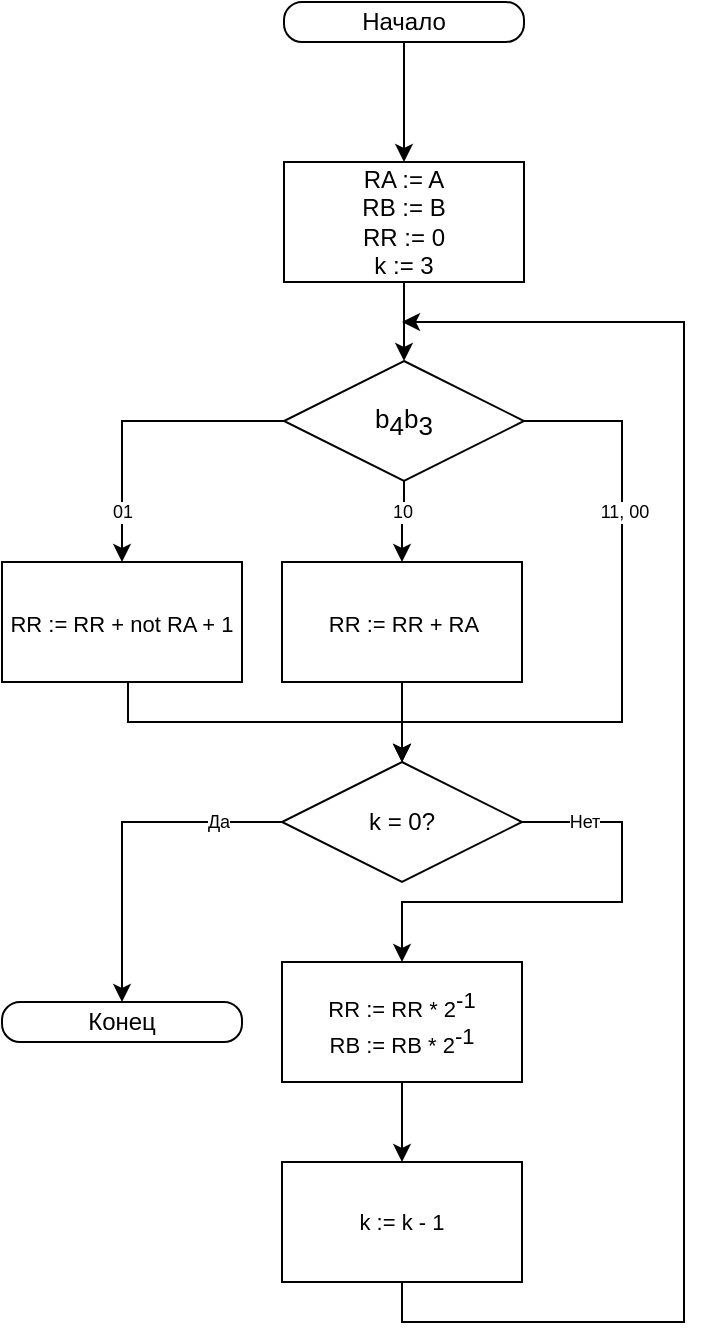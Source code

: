 <mxfile version="12.3.2" type="device" pages="1"><diagram id="0Xj9pG9Dc0gPdoxJF_FF" name="Page-1"><mxGraphModel dx="932" dy="612" grid="1" gridSize="10" guides="1" tooltips="1" connect="1" arrows="1" fold="1" page="1" pageScale="1" pageWidth="827" pageHeight="1169" math="0" shadow="0"><root><mxCell id="0"/><mxCell id="1" parent="0"/><mxCell id="bupIdLqpLs4JdiVI-WUw-27" style="edgeStyle=orthogonalEdgeStyle;rounded=0;orthogonalLoop=1;jettySize=auto;html=1;exitX=0;exitY=0.5;exitDx=0;exitDy=0;entryX=0.5;entryY=0;entryDx=0;entryDy=0;fontSize=9;" parent="1" source="bupIdLqpLs4JdiVI-WUw-26" target="bupIdLqpLs4JdiVI-WUw-9" edge="1"><mxGeometry relative="1" as="geometry"/></mxCell><mxCell id="bupIdLqpLs4JdiVI-WUw-47" value="Да" style="text;html=1;align=center;verticalAlign=middle;resizable=0;points=[];;labelBackgroundColor=#ffffff;fontSize=9;" parent="bupIdLqpLs4JdiVI-WUw-27" vertex="1" connectable="0"><mxGeometry x="-0.408" y="-1" relative="1" as="geometry"><mxPoint x="18.5" y="0.5" as="offset"/></mxGeometry></mxCell><mxCell id="bupIdLqpLs4JdiVI-WUw-28" style="edgeStyle=orthogonalEdgeStyle;rounded=0;orthogonalLoop=1;jettySize=auto;html=1;exitX=1;exitY=0.5;exitDx=0;exitDy=0;entryX=0.5;entryY=0;entryDx=0;entryDy=0;fontSize=9;" parent="1" source="bupIdLqpLs4JdiVI-WUw-26" target="bupIdLqpLs4JdiVI-WUw-8" edge="1"><mxGeometry relative="1" as="geometry"><Array as="points"><mxPoint x="529" y="500"/><mxPoint x="529" y="540"/><mxPoint x="419" y="540"/></Array></mxGeometry></mxCell><mxCell id="bupIdLqpLs4JdiVI-WUw-46" value="Нет" style="text;html=1;align=center;verticalAlign=middle;resizable=0;points=[];;labelBackgroundColor=#ffffff;fontSize=9;" parent="bupIdLqpLs4JdiVI-WUw-28" vertex="1" connectable="0"><mxGeometry x="-0.408" y="-1" relative="1" as="geometry"><mxPoint x="-18.5" y="-18" as="offset"/></mxGeometry></mxCell><mxCell id="bupIdLqpLs4JdiVI-WUw-26" value="" style="rhombus;whiteSpace=wrap;html=1;" parent="1" vertex="1"><mxGeometry x="359" y="470" width="120" height="60" as="geometry"/></mxCell><mxCell id="bupIdLqpLs4JdiVI-WUw-39" style="edgeStyle=orthogonalEdgeStyle;rounded=0;orthogonalLoop=1;jettySize=auto;html=1;exitX=0.5;exitY=1;exitDx=0;exitDy=0;entryX=0.5;entryY=0;entryDx=0;entryDy=0;fontSize=9;" parent="1" source="bupIdLqpLs4JdiVI-WUw-2" target="bupIdLqpLs4JdiVI-WUw-3" edge="1"><mxGeometry relative="1" as="geometry"/></mxCell><mxCell id="bupIdLqpLs4JdiVI-WUw-2" value="Начало" style="rounded=1;whiteSpace=wrap;html=1;imageHeight=24;arcSize=45;" parent="1" vertex="1"><mxGeometry x="360" y="90" width="120" height="20" as="geometry"/></mxCell><mxCell id="bupIdLqpLs4JdiVI-WUw-38" style="edgeStyle=orthogonalEdgeStyle;rounded=0;orthogonalLoop=1;jettySize=auto;html=1;exitX=0.5;exitY=1;exitDx=0;exitDy=0;fontSize=9;entryX=0.5;entryY=0;entryDx=0;entryDy=0;" parent="1" source="bupIdLqpLs4JdiVI-WUw-3" target="bupIdLqpLs4JdiVI-WUw-4" edge="1"><mxGeometry relative="1" as="geometry"><mxPoint x="420" y="250" as="targetPoint"/></mxGeometry></mxCell><mxCell id="bupIdLqpLs4JdiVI-WUw-3" value="" style="rounded=0;whiteSpace=wrap;html=1;" parent="1" vertex="1"><mxGeometry x="360" y="170" width="120" height="60" as="geometry"/></mxCell><mxCell id="bupIdLqpLs4JdiVI-WUw-33" style="edgeStyle=orthogonalEdgeStyle;rounded=0;orthogonalLoop=1;jettySize=auto;html=1;entryX=0.5;entryY=0;entryDx=0;entryDy=0;fontSize=9;" parent="1" source="bupIdLqpLs4JdiVI-WUw-4" target="bupIdLqpLs4JdiVI-WUw-5" edge="1"><mxGeometry relative="1" as="geometry"/></mxCell><mxCell id="bupIdLqpLs4JdiVI-WUw-43" value="01" style="text;html=1;align=center;verticalAlign=middle;resizable=0;points=[];;labelBackgroundColor=#ffffff;fontSize=9;" parent="bupIdLqpLs4JdiVI-WUw-33" vertex="1" connectable="0"><mxGeometry x="-0.253" relative="1" as="geometry"><mxPoint x="-24.5" y="45.5" as="offset"/></mxGeometry></mxCell><mxCell id="bupIdLqpLs4JdiVI-WUw-34" style="edgeStyle=orthogonalEdgeStyle;rounded=0;orthogonalLoop=1;jettySize=auto;html=1;exitX=0.5;exitY=1;exitDx=0;exitDy=0;entryX=0.5;entryY=0;entryDx=0;entryDy=0;fontSize=9;" parent="1" source="bupIdLqpLs4JdiVI-WUw-4" target="bupIdLqpLs4JdiVI-WUw-6" edge="1"><mxGeometry relative="1" as="geometry"/></mxCell><mxCell id="bupIdLqpLs4JdiVI-WUw-44" value="10" style="text;html=1;align=center;verticalAlign=middle;resizable=0;points=[];;labelBackgroundColor=#ffffff;fontSize=9;" parent="bupIdLqpLs4JdiVI-WUw-34" vertex="1" connectable="0"><mxGeometry x="0.08" y="1" relative="1" as="geometry"><mxPoint x="-1" y="-6" as="offset"/></mxGeometry></mxCell><mxCell id="bupIdLqpLs4JdiVI-WUw-36" style="edgeStyle=orthogonalEdgeStyle;rounded=0;orthogonalLoop=1;jettySize=auto;html=1;exitX=1;exitY=0.5;exitDx=0;exitDy=0;entryX=0.5;entryY=0;entryDx=0;entryDy=0;fontSize=9;" parent="1" source="bupIdLqpLs4JdiVI-WUw-4" target="bupIdLqpLs4JdiVI-WUw-26" edge="1"><mxGeometry relative="1" as="geometry"><Array as="points"><mxPoint x="529" y="300"/><mxPoint x="529" y="450"/><mxPoint x="419" y="450"/></Array></mxGeometry></mxCell><mxCell id="bupIdLqpLs4JdiVI-WUw-45" value="11, 00" style="text;html=1;align=center;verticalAlign=middle;resizable=0;points=[];;labelBackgroundColor=#ffffff;fontSize=9;" parent="bupIdLqpLs4JdiVI-WUw-36" vertex="1" connectable="0"><mxGeometry x="-0.404" y="-45" relative="1" as="geometry"><mxPoint x="45.5" y="-3.5" as="offset"/></mxGeometry></mxCell><mxCell id="bupIdLqpLs4JdiVI-WUw-4" value="" style="rhombus;whiteSpace=wrap;html=1;" parent="1" vertex="1"><mxGeometry x="360" y="269.5" width="120" height="60" as="geometry"/></mxCell><mxCell id="bupIdLqpLs4JdiVI-WUw-30" style="edgeStyle=orthogonalEdgeStyle;rounded=0;orthogonalLoop=1;jettySize=auto;html=1;fontSize=9;" parent="1" source="bupIdLqpLs4JdiVI-WUw-5" target="bupIdLqpLs4JdiVI-WUw-26" edge="1"><mxGeometry relative="1" as="geometry"><Array as="points"><mxPoint x="282" y="450"/><mxPoint x="419" y="450"/></Array><mxPoint x="419" y="450" as="targetPoint"/></mxGeometry></mxCell><mxCell id="bupIdLqpLs4JdiVI-WUw-5" value="" style="rounded=0;whiteSpace=wrap;html=1;" parent="1" vertex="1"><mxGeometry x="219" y="370" width="120" height="60" as="geometry"/></mxCell><mxCell id="bupIdLqpLs4JdiVI-WUw-31" style="edgeStyle=orthogonalEdgeStyle;rounded=0;orthogonalLoop=1;jettySize=auto;html=1;fontSize=9;" parent="1" source="bupIdLqpLs4JdiVI-WUw-6" target="bupIdLqpLs4JdiVI-WUw-26" edge="1"><mxGeometry relative="1" as="geometry"><mxPoint x="419" y="450" as="targetPoint"/></mxGeometry></mxCell><mxCell id="bupIdLqpLs4JdiVI-WUw-6" value="" style="rounded=0;whiteSpace=wrap;html=1;" parent="1" vertex="1"><mxGeometry x="359" y="370" width="120" height="60" as="geometry"/></mxCell><mxCell id="XZMhcL3hLLUZ578SplcE-2" style="edgeStyle=orthogonalEdgeStyle;rounded=0;orthogonalLoop=1;jettySize=auto;html=1;exitX=0.5;exitY=1;exitDx=0;exitDy=0;entryX=0.5;entryY=0;entryDx=0;entryDy=0;fontSize=11;" edge="1" parent="1" source="bupIdLqpLs4JdiVI-WUw-8" target="XZMhcL3hLLUZ578SplcE-1"><mxGeometry relative="1" as="geometry"/></mxCell><mxCell id="bupIdLqpLs4JdiVI-WUw-8" value="" style="rounded=0;whiteSpace=wrap;html=1;" parent="1" vertex="1"><mxGeometry x="359" y="570" width="120" height="60" as="geometry"/></mxCell><mxCell id="bupIdLqpLs4JdiVI-WUw-9" value="Конец" style="rounded=1;whiteSpace=wrap;html=1;arcSize=45;" parent="1" vertex="1"><mxGeometry x="219" y="590" width="120" height="20" as="geometry"/></mxCell><mxCell id="bupIdLqpLs4JdiVI-WUw-20" value="RA := A&lt;br&gt;RB := B&lt;br&gt;RR := 0&lt;br&gt;k := 3" style="text;html=1;strokeColor=none;fillColor=none;align=center;verticalAlign=middle;whiteSpace=wrap;rounded=0;" parent="1" vertex="1"><mxGeometry x="360" y="176" width="120" height="48" as="geometry"/></mxCell><mxCell id="bupIdLqpLs4JdiVI-WUw-21" value="b&lt;sub style=&quot;font-size: 13px;&quot;&gt;4&lt;/sub&gt;b&lt;span style=&quot;font-size: 13px;&quot;&gt;&lt;sub style=&quot;font-size: 13px;&quot;&gt;3&lt;/sub&gt;&lt;/span&gt;" style="text;html=1;strokeColor=none;fillColor=none;align=center;verticalAlign=middle;whiteSpace=wrap;rounded=0;fontSize=13;" parent="1" vertex="1"><mxGeometry x="400" y="289.5" width="40" height="20" as="geometry"/></mxCell><mxCell id="bupIdLqpLs4JdiVI-WUw-22" value="k = 0?" style="text;html=1;strokeColor=none;fillColor=none;align=center;verticalAlign=middle;whiteSpace=wrap;rounded=0;" parent="1" vertex="1"><mxGeometry x="399" y="490" width="40" height="20" as="geometry"/></mxCell><mxCell id="bupIdLqpLs4JdiVI-WUw-23" value="RR := RR + not RA + 1" style="text;html=1;strokeColor=none;fillColor=none;align=center;verticalAlign=middle;whiteSpace=wrap;rounded=0;fontSize=11;" parent="1" vertex="1"><mxGeometry x="219" y="378" width="120" height="45" as="geometry"/></mxCell><mxCell id="bupIdLqpLs4JdiVI-WUw-24" value="RR := RR + RA" style="text;html=1;strokeColor=none;fillColor=none;align=center;verticalAlign=middle;whiteSpace=wrap;rounded=0;fontSize=11;" parent="1" vertex="1"><mxGeometry x="368" y="378" width="104" height="45" as="geometry"/></mxCell><mxCell id="bupIdLqpLs4JdiVI-WUw-37" value="RR := RR * 2&lt;sup style=&quot;font-size: 11px&quot;&gt;-1&lt;br style=&quot;font-size: 11px&quot;&gt;&lt;/sup&gt;RB := RB * 2&lt;sup style=&quot;font-size: 11px&quot;&gt;-1&lt;/sup&gt;" style="text;html=1;strokeColor=none;fillColor=none;align=center;verticalAlign=middle;whiteSpace=wrap;rounded=0;fontSize=11;" parent="1" vertex="1"><mxGeometry x="359" y="577.5" width="120" height="45" as="geometry"/></mxCell><mxCell id="XZMhcL3hLLUZ578SplcE-3" style="edgeStyle=orthogonalEdgeStyle;rounded=0;orthogonalLoop=1;jettySize=auto;html=1;exitX=0.5;exitY=1;exitDx=0;exitDy=0;fontSize=11;" edge="1" parent="1" source="XZMhcL3hLLUZ578SplcE-1"><mxGeometry relative="1" as="geometry"><mxPoint x="419" y="250" as="targetPoint"/><Array as="points"><mxPoint x="419" y="750"/><mxPoint x="560" y="750"/><mxPoint x="560" y="250"/><mxPoint x="419" y="250"/></Array></mxGeometry></mxCell><mxCell id="XZMhcL3hLLUZ578SplcE-1" value="&lt;span style=&quot;font-size: 11px ; white-space: normal&quot;&gt;k := k - 1&lt;/span&gt;" style="rounded=0;whiteSpace=wrap;html=1;" vertex="1" parent="1"><mxGeometry x="359" y="670" width="120" height="60" as="geometry"/></mxCell></root></mxGraphModel></diagram></mxfile>